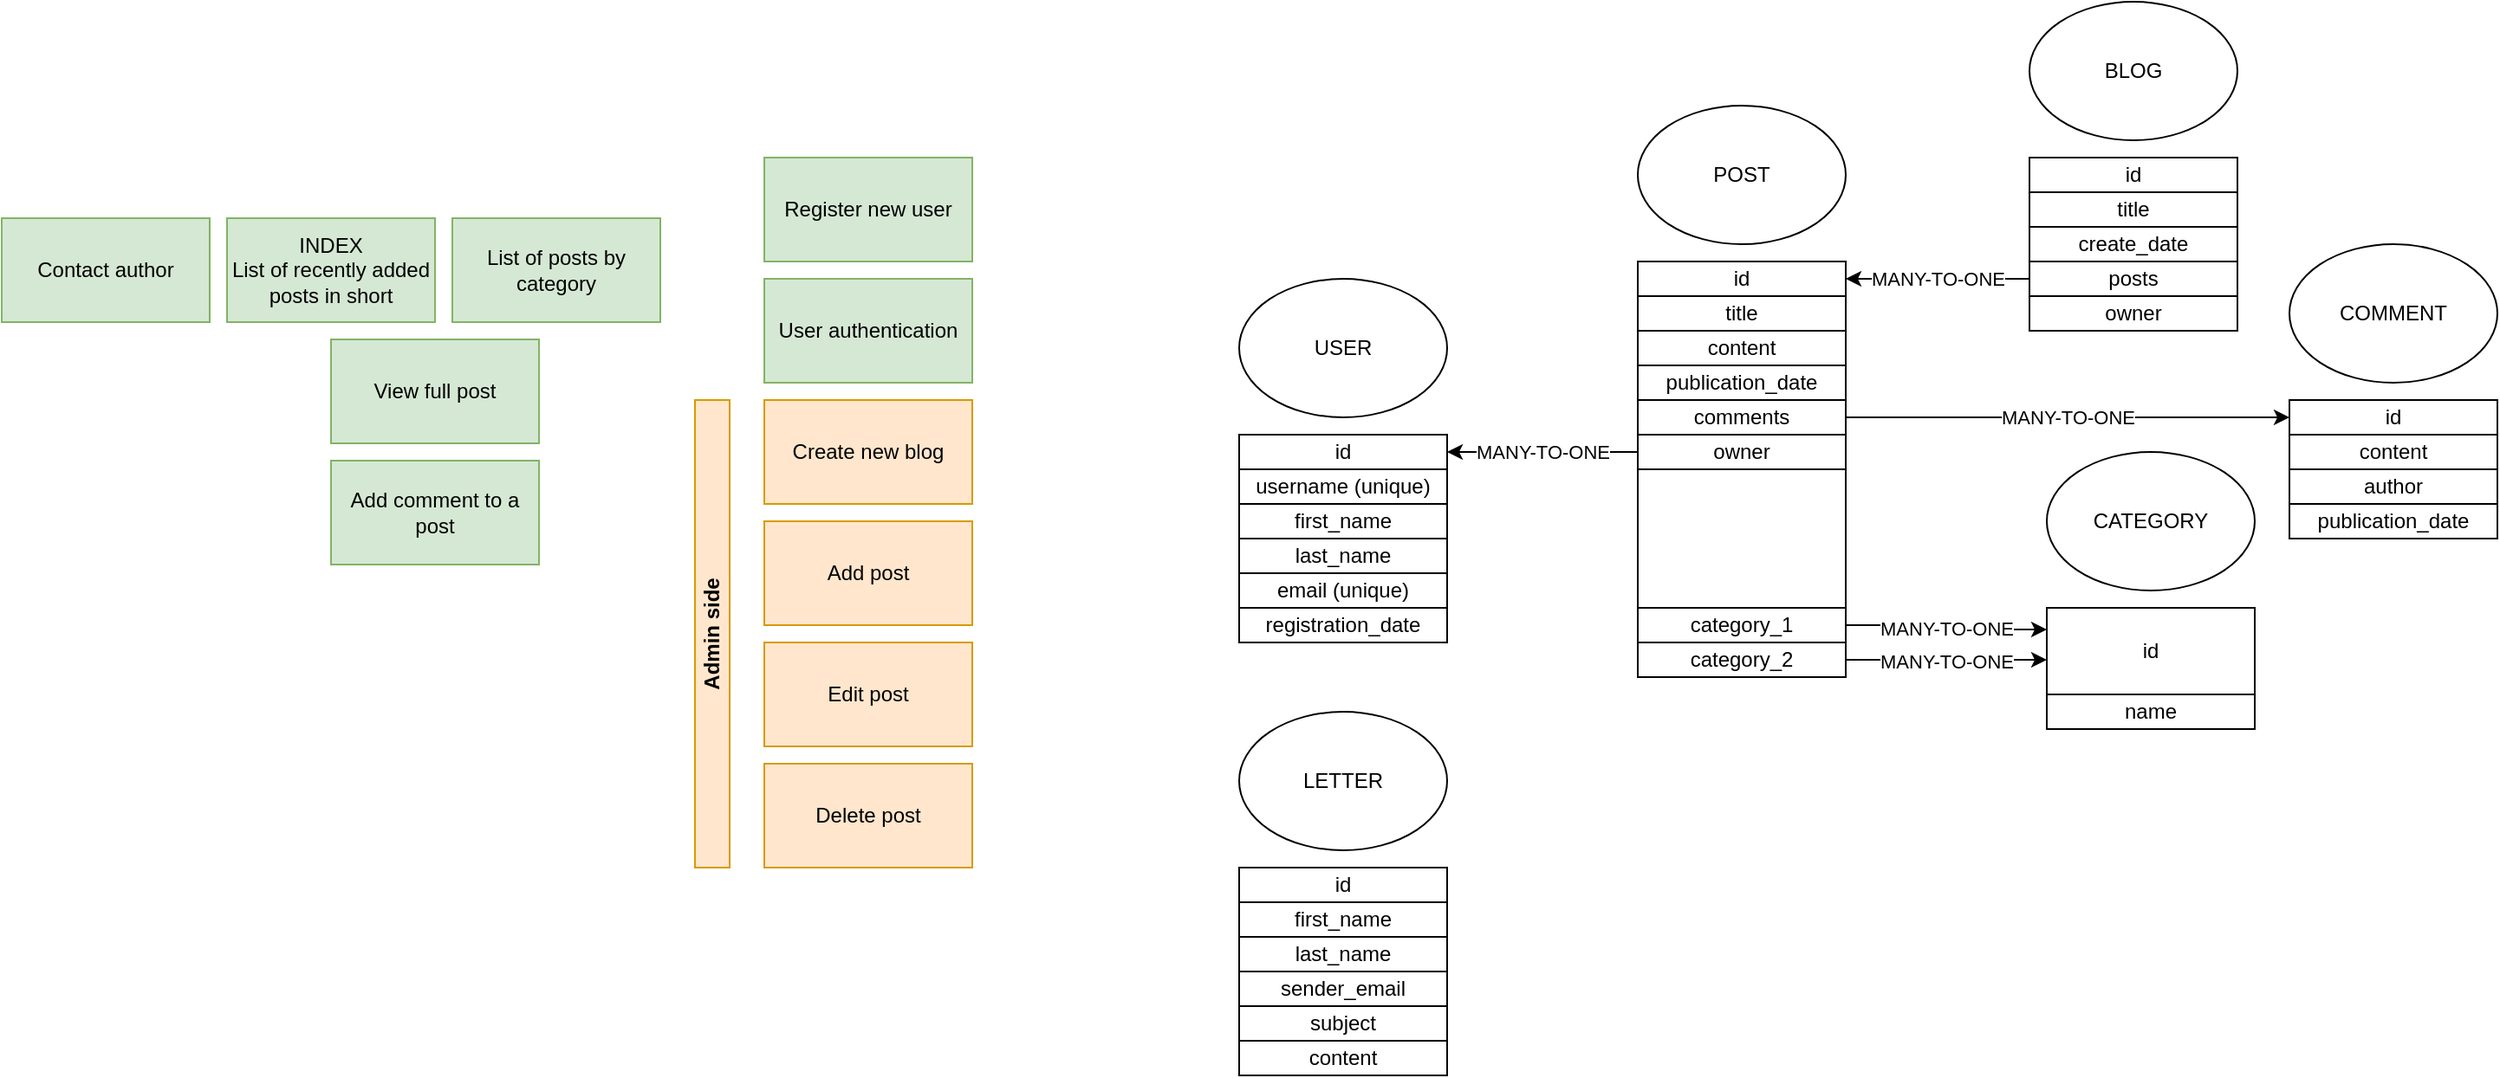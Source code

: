 <mxfile version="20.2.8" type="github">
  <diagram id="72tbhhwOHudFteijLF4w" name="Страница 1">
    <mxGraphModel dx="2249" dy="1958" grid="1" gridSize="10" guides="1" tooltips="1" connect="1" arrows="1" fold="1" page="1" pageScale="1" pageWidth="827" pageHeight="1169" math="0" shadow="0">
      <root>
        <mxCell id="0" />
        <mxCell id="1" parent="0" />
        <mxCell id="_aptnSUy97kCxjkGJ0NE-11" value="INDEX&lt;br&gt;List of recently added posts in short" style="rounded=0;whiteSpace=wrap;html=1;fillColor=#d5e8d4;strokeColor=#82b366;" parent="1" vertex="1">
          <mxGeometry x="-290" y="55" width="120" height="60" as="geometry" />
        </mxCell>
        <mxCell id="_aptnSUy97kCxjkGJ0NE-12" value="Add post" style="rounded=0;whiteSpace=wrap;html=1;fillColor=#ffe6cc;strokeColor=#d79b00;" parent="1" vertex="1">
          <mxGeometry x="20" y="230" width="120" height="60" as="geometry" />
        </mxCell>
        <mxCell id="_aptnSUy97kCxjkGJ0NE-13" value="Edit post" style="rounded=0;whiteSpace=wrap;html=1;fillColor=#ffe6cc;strokeColor=#d79b00;" parent="1" vertex="1">
          <mxGeometry x="20" y="300" width="120" height="60" as="geometry" />
        </mxCell>
        <mxCell id="_aptnSUy97kCxjkGJ0NE-14" value="View full post" style="rounded=0;whiteSpace=wrap;html=1;fillColor=#d5e8d4;strokeColor=#82b366;" parent="1" vertex="1">
          <mxGeometry x="-230" y="125" width="120" height="60" as="geometry" />
        </mxCell>
        <mxCell id="_aptnSUy97kCxjkGJ0NE-16" value="Register new user" style="rounded=0;whiteSpace=wrap;html=1;fillColor=#d5e8d4;strokeColor=#82b366;" parent="1" vertex="1">
          <mxGeometry x="20" y="20" width="120" height="60" as="geometry" />
        </mxCell>
        <mxCell id="_aptnSUy97kCxjkGJ0NE-17" value="User authentication" style="rounded=0;whiteSpace=wrap;html=1;fillColor=#d5e8d4;strokeColor=#82b366;" parent="1" vertex="1">
          <mxGeometry x="20" y="90" width="120" height="60" as="geometry" />
        </mxCell>
        <mxCell id="_aptnSUy97kCxjkGJ0NE-18" value="Create new blog" style="rounded=0;whiteSpace=wrap;html=1;fillColor=#ffe6cc;strokeColor=#d79b00;" parent="1" vertex="1">
          <mxGeometry x="20" y="160" width="120" height="60" as="geometry" />
        </mxCell>
        <mxCell id="_aptnSUy97kCxjkGJ0NE-19" value="Add comment to a post" style="rounded=0;whiteSpace=wrap;html=1;fillColor=#d5e8d4;strokeColor=#82b366;" parent="1" vertex="1">
          <mxGeometry x="-230" y="195" width="120" height="60" as="geometry" />
        </mxCell>
        <mxCell id="_aptnSUy97kCxjkGJ0NE-20" value="Contact author" style="rounded=0;whiteSpace=wrap;html=1;fillColor=#d5e8d4;strokeColor=#82b366;" parent="1" vertex="1">
          <mxGeometry x="-420" y="55" width="120" height="60" as="geometry" />
        </mxCell>
        <mxCell id="_aptnSUy97kCxjkGJ0NE-22" value="Admin side" style="rounded=0;whiteSpace=wrap;html=1;horizontal=0;fillColor=#ffe6cc;strokeColor=#d79b00;fontStyle=1" parent="1" vertex="1">
          <mxGeometry x="-20" y="160" width="20" height="270" as="geometry" />
        </mxCell>
        <mxCell id="_aptnSUy97kCxjkGJ0NE-25" value="USER" style="ellipse;whiteSpace=wrap;html=1;" parent="1" vertex="1">
          <mxGeometry x="294" y="90" width="120" height="80" as="geometry" />
        </mxCell>
        <mxCell id="_aptnSUy97kCxjkGJ0NE-26" value="POST" style="ellipse;whiteSpace=wrap;html=1;" parent="1" vertex="1">
          <mxGeometry x="524" y="-10" width="120" height="80" as="geometry" />
        </mxCell>
        <mxCell id="_aptnSUy97kCxjkGJ0NE-27" value="BLOG" style="ellipse;whiteSpace=wrap;html=1;" parent="1" vertex="1">
          <mxGeometry x="750" y="-70" width="120" height="80" as="geometry" />
        </mxCell>
        <mxCell id="_aptnSUy97kCxjkGJ0NE-28" value="COMMENT" style="ellipse;whiteSpace=wrap;html=1;" parent="1" vertex="1">
          <mxGeometry x="900" y="70" width="120" height="80" as="geometry" />
        </mxCell>
        <mxCell id="_aptnSUy97kCxjkGJ0NE-29" value="LETTER" style="ellipse;whiteSpace=wrap;html=1;" parent="1" vertex="1">
          <mxGeometry x="294" y="340" width="120" height="80" as="geometry" />
        </mxCell>
        <mxCell id="_aptnSUy97kCxjkGJ0NE-30" value="id" style="rounded=0;whiteSpace=wrap;html=1;" parent="1" vertex="1">
          <mxGeometry x="294" y="180" width="120" height="20" as="geometry" />
        </mxCell>
        <mxCell id="_aptnSUy97kCxjkGJ0NE-31" value="username (unique)" style="rounded=0;whiteSpace=wrap;html=1;" parent="1" vertex="1">
          <mxGeometry x="294" y="200" width="120" height="20" as="geometry" />
        </mxCell>
        <mxCell id="_aptnSUy97kCxjkGJ0NE-32" value="first_name" style="rounded=0;whiteSpace=wrap;html=1;" parent="1" vertex="1">
          <mxGeometry x="294" y="220" width="120" height="20" as="geometry" />
        </mxCell>
        <mxCell id="_aptnSUy97kCxjkGJ0NE-33" value="last_name" style="rounded=0;whiteSpace=wrap;html=1;" parent="1" vertex="1">
          <mxGeometry x="294" y="240" width="120" height="20" as="geometry" />
        </mxCell>
        <mxCell id="_aptnSUy97kCxjkGJ0NE-34" value="email&amp;nbsp;(unique)" style="rounded=0;whiteSpace=wrap;html=1;" parent="1" vertex="1">
          <mxGeometry x="294" y="260" width="120" height="20" as="geometry" />
        </mxCell>
        <mxCell id="_aptnSUy97kCxjkGJ0NE-35" value="id" style="rounded=0;whiteSpace=wrap;html=1;" parent="1" vertex="1">
          <mxGeometry x="524" y="80" width="120" height="20" as="geometry" />
        </mxCell>
        <mxCell id="_aptnSUy97kCxjkGJ0NE-36" value="title" style="rounded=0;whiteSpace=wrap;html=1;" parent="1" vertex="1">
          <mxGeometry x="524" y="100" width="120" height="20" as="geometry" />
        </mxCell>
        <mxCell id="_aptnSUy97kCxjkGJ0NE-37" value="content" style="rounded=0;whiteSpace=wrap;html=1;" parent="1" vertex="1">
          <mxGeometry x="524" y="120" width="120" height="20" as="geometry" />
        </mxCell>
        <mxCell id="QJtoLofVU2mMPD0l0NcS-4" value="MANY-TO-ONE" style="edgeStyle=orthogonalEdgeStyle;rounded=0;orthogonalLoop=1;jettySize=auto;html=1;entryX=1;entryY=0.5;entryDx=0;entryDy=0;horizontal=1;exitX=0;exitY=0.5;exitDx=0;exitDy=0;" edge="1" parent="1" source="_aptnSUy97kCxjkGJ0NE-38" target="_aptnSUy97kCxjkGJ0NE-30">
          <mxGeometry relative="1" as="geometry">
            <mxPoint x="484" y="190" as="sourcePoint" />
            <Array as="points">
              <mxPoint x="470" y="190" />
              <mxPoint x="470" y="190" />
            </Array>
          </mxGeometry>
        </mxCell>
        <mxCell id="_aptnSUy97kCxjkGJ0NE-38" value="owner" style="rounded=0;whiteSpace=wrap;html=1;" parent="1" vertex="1">
          <mxGeometry x="524" y="180" width="120" height="20" as="geometry" />
        </mxCell>
        <mxCell id="_aptnSUy97kCxjkGJ0NE-39" value="publication_date" style="rounded=0;whiteSpace=wrap;html=1;" parent="1" vertex="1">
          <mxGeometry x="524" y="140" width="120" height="20" as="geometry" />
        </mxCell>
        <mxCell id="QJtoLofVU2mMPD0l0NcS-11" value="MANY-TO-ONE" style="edgeStyle=orthogonalEdgeStyle;rounded=0;orthogonalLoop=1;jettySize=auto;html=1;entryX=0;entryY=0.5;entryDx=0;entryDy=0;" edge="1" parent="1" source="_aptnSUy97kCxjkGJ0NE-40" target="_aptnSUy97kCxjkGJ0NE-49">
          <mxGeometry relative="1" as="geometry" />
        </mxCell>
        <mxCell id="_aptnSUy97kCxjkGJ0NE-40" value="comments" style="rounded=0;whiteSpace=wrap;html=1;" parent="1" vertex="1">
          <mxGeometry x="524" y="160" width="120" height="20" as="geometry" />
        </mxCell>
        <mxCell id="_aptnSUy97kCxjkGJ0NE-41" value="id" style="rounded=0;whiteSpace=wrap;html=1;" parent="1" vertex="1">
          <mxGeometry x="750" y="20" width="120" height="20" as="geometry" />
        </mxCell>
        <mxCell id="_aptnSUy97kCxjkGJ0NE-42" value="title" style="rounded=0;whiteSpace=wrap;html=1;" parent="1" vertex="1">
          <mxGeometry x="750" y="40" width="120" height="20" as="geometry" />
        </mxCell>
        <mxCell id="_aptnSUy97kCxjkGJ0NE-44" value="owner" style="rounded=0;whiteSpace=wrap;html=1;" parent="1" vertex="1">
          <mxGeometry x="750" y="100" width="120" height="20" as="geometry" />
        </mxCell>
        <mxCell id="_aptnSUy97kCxjkGJ0NE-45" value="create_date" style="rounded=0;whiteSpace=wrap;html=1;" parent="1" vertex="1">
          <mxGeometry x="750" y="60" width="120" height="20" as="geometry" />
        </mxCell>
        <mxCell id="_aptnSUy97kCxjkGJ0NE-47" value="registration_date" style="rounded=0;whiteSpace=wrap;html=1;" parent="1" vertex="1">
          <mxGeometry x="294" y="280" width="120" height="20" as="geometry" />
        </mxCell>
        <mxCell id="QJtoLofVU2mMPD0l0NcS-10" value="MANY-TO-ONE" style="edgeStyle=orthogonalEdgeStyle;rounded=0;orthogonalLoop=1;jettySize=auto;html=1;entryX=1;entryY=0.5;entryDx=0;entryDy=0;horizontal=1;" edge="1" parent="1" source="_aptnSUy97kCxjkGJ0NE-48" target="_aptnSUy97kCxjkGJ0NE-35">
          <mxGeometry relative="1" as="geometry" />
        </mxCell>
        <mxCell id="_aptnSUy97kCxjkGJ0NE-48" value="posts" style="rounded=0;whiteSpace=wrap;html=1;" parent="1" vertex="1">
          <mxGeometry x="750" y="80" width="120" height="20" as="geometry" />
        </mxCell>
        <mxCell id="_aptnSUy97kCxjkGJ0NE-49" value="id" style="rounded=0;whiteSpace=wrap;html=1;" parent="1" vertex="1">
          <mxGeometry x="900" y="160" width="120" height="20" as="geometry" />
        </mxCell>
        <mxCell id="_aptnSUy97kCxjkGJ0NE-50" value="author" style="rounded=0;whiteSpace=wrap;html=1;" parent="1" vertex="1">
          <mxGeometry x="900" y="200" width="120" height="20" as="geometry" />
        </mxCell>
        <mxCell id="_aptnSUy97kCxjkGJ0NE-52" value="publication_date" style="rounded=0;whiteSpace=wrap;html=1;" parent="1" vertex="1">
          <mxGeometry x="900" y="220" width="120" height="20" as="geometry" />
        </mxCell>
        <mxCell id="_aptnSUy97kCxjkGJ0NE-53" value="content" style="rounded=0;whiteSpace=wrap;html=1;" parent="1" vertex="1">
          <mxGeometry x="900" y="180" width="120" height="20" as="geometry" />
        </mxCell>
        <mxCell id="_aptnSUy97kCxjkGJ0NE-54" value="id" style="rounded=0;whiteSpace=wrap;html=1;" parent="1" vertex="1">
          <mxGeometry x="294" y="430" width="120" height="20" as="geometry" />
        </mxCell>
        <mxCell id="_aptnSUy97kCxjkGJ0NE-57" value="content" style="rounded=0;whiteSpace=wrap;html=1;" parent="1" vertex="1">
          <mxGeometry x="294" y="530" width="120" height="20" as="geometry" />
        </mxCell>
        <mxCell id="_aptnSUy97kCxjkGJ0NE-58" value="sender_email" style="rounded=0;whiteSpace=wrap;html=1;" parent="1" vertex="1">
          <mxGeometry x="294" y="490" width="120" height="20" as="geometry" />
        </mxCell>
        <mxCell id="_aptnSUy97kCxjkGJ0NE-60" value="first_name" style="rounded=0;whiteSpace=wrap;html=1;" parent="1" vertex="1">
          <mxGeometry x="294" y="450" width="120" height="20" as="geometry" />
        </mxCell>
        <mxCell id="_aptnSUy97kCxjkGJ0NE-61" value="last_name" style="rounded=0;whiteSpace=wrap;html=1;" parent="1" vertex="1">
          <mxGeometry x="294" y="470" width="120" height="20" as="geometry" />
        </mxCell>
        <mxCell id="_aptnSUy97kCxjkGJ0NE-62" value="subject" style="rounded=0;whiteSpace=wrap;html=1;" parent="1" vertex="1">
          <mxGeometry x="294" y="510" width="120" height="20" as="geometry" />
        </mxCell>
        <mxCell id="QJtoLofVU2mMPD0l0NcS-1" value="List of posts by category" style="rounded=0;whiteSpace=wrap;html=1;fillColor=#d5e8d4;strokeColor=#82b366;" vertex="1" parent="1">
          <mxGeometry x="-160" y="55" width="120" height="60" as="geometry" />
        </mxCell>
        <mxCell id="QJtoLofVU2mMPD0l0NcS-2" value="Delete post" style="rounded=0;whiteSpace=wrap;html=1;fillColor=#ffe6cc;strokeColor=#d79b00;" vertex="1" parent="1">
          <mxGeometry x="20" y="370" width="120" height="60" as="geometry" />
        </mxCell>
        <mxCell id="QJtoLofVU2mMPD0l0NcS-8" value="MANY-TO-ONE" style="edgeStyle=orthogonalEdgeStyle;rounded=0;orthogonalLoop=1;jettySize=auto;html=1;exitX=1;exitY=0.5;exitDx=0;exitDy=0;entryX=0;entryY=0.25;entryDx=0;entryDy=0;horizontal=1;" edge="1" parent="1" source="QJtoLofVU2mMPD0l0NcS-3" target="QJtoLofVU2mMPD0l0NcS-6">
          <mxGeometry relative="1" as="geometry" />
        </mxCell>
        <mxCell id="QJtoLofVU2mMPD0l0NcS-3" value="category_1" style="rounded=0;whiteSpace=wrap;html=1;" vertex="1" parent="1">
          <mxGeometry x="524" y="280" width="120" height="20" as="geometry" />
        </mxCell>
        <mxCell id="QJtoLofVU2mMPD0l0NcS-5" value="CATEGORY" style="ellipse;whiteSpace=wrap;html=1;" vertex="1" parent="1">
          <mxGeometry x="760" y="190" width="120" height="80" as="geometry" />
        </mxCell>
        <mxCell id="QJtoLofVU2mMPD0l0NcS-6" value="id" style="rounded=0;whiteSpace=wrap;html=1;" vertex="1" parent="1">
          <mxGeometry x="760" y="280" width="120" height="50" as="geometry" />
        </mxCell>
        <mxCell id="QJtoLofVU2mMPD0l0NcS-7" value="name" style="rounded=0;whiteSpace=wrap;html=1;" vertex="1" parent="1">
          <mxGeometry x="760" y="330" width="120" height="20" as="geometry" />
        </mxCell>
        <mxCell id="QJtoLofVU2mMPD0l0NcS-12" value="" style="rounded=0;whiteSpace=wrap;html=1;" vertex="1" parent="1">
          <mxGeometry x="524" y="200" width="120" height="80" as="geometry" />
        </mxCell>
        <mxCell id="QJtoLofVU2mMPD0l0NcS-14" value="MANY-TO-ONE" style="edgeStyle=orthogonalEdgeStyle;rounded=0;orthogonalLoop=1;jettySize=auto;html=1;" edge="1" parent="1" source="QJtoLofVU2mMPD0l0NcS-13">
          <mxGeometry relative="1" as="geometry">
            <mxPoint x="760" y="310" as="targetPoint" />
          </mxGeometry>
        </mxCell>
        <mxCell id="QJtoLofVU2mMPD0l0NcS-13" value="category_2" style="rounded=0;whiteSpace=wrap;html=1;" vertex="1" parent="1">
          <mxGeometry x="524" y="300" width="120" height="20" as="geometry" />
        </mxCell>
      </root>
    </mxGraphModel>
  </diagram>
</mxfile>

